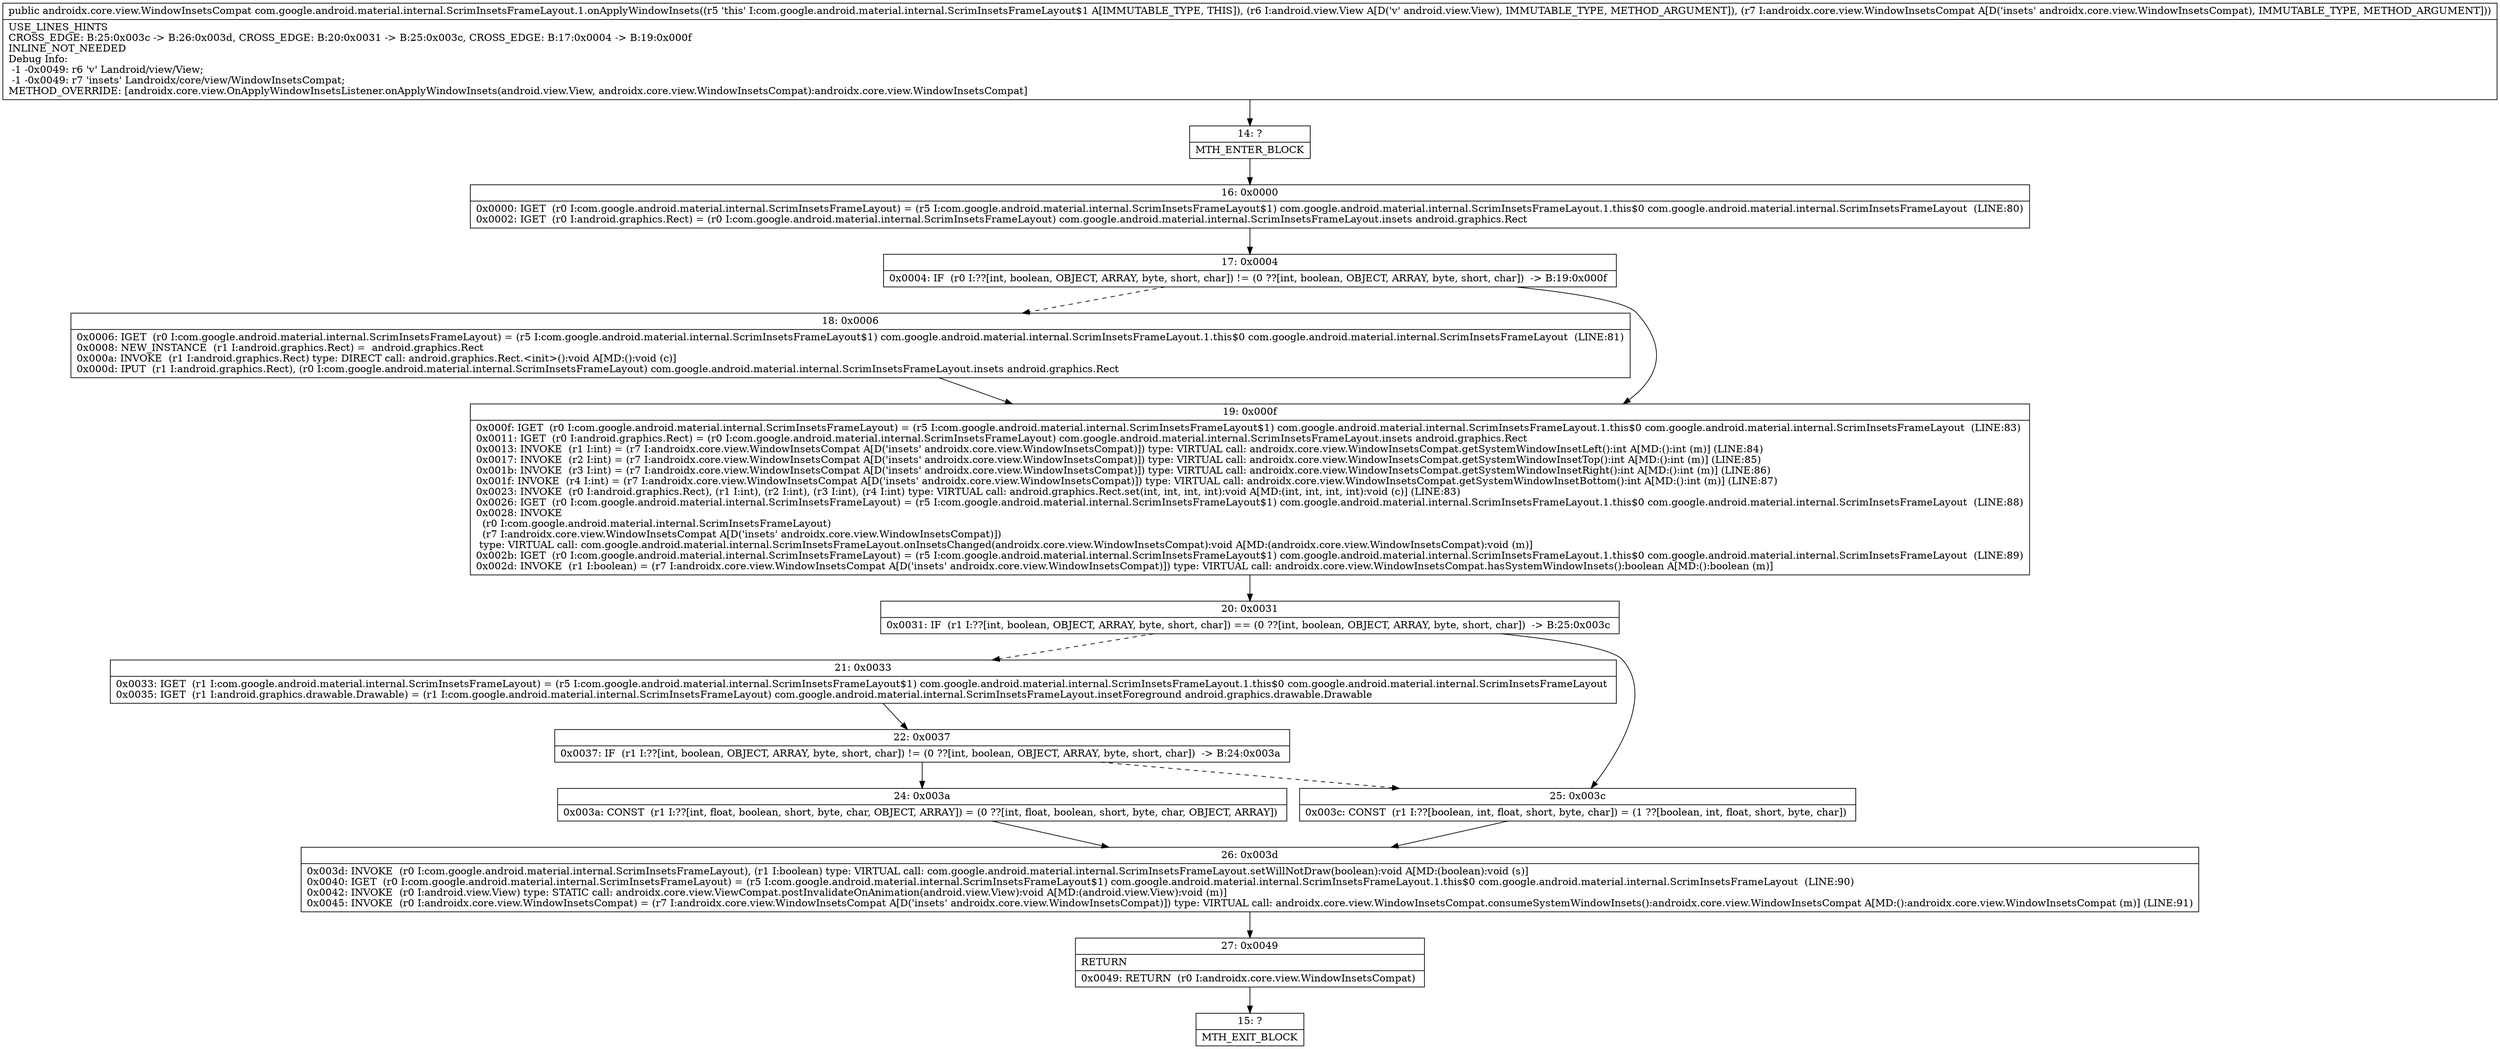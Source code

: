 digraph "CFG forcom.google.android.material.internal.ScrimInsetsFrameLayout.1.onApplyWindowInsets(Landroid\/view\/View;Landroidx\/core\/view\/WindowInsetsCompat;)Landroidx\/core\/view\/WindowInsetsCompat;" {
Node_14 [shape=record,label="{14\:\ ?|MTH_ENTER_BLOCK\l}"];
Node_16 [shape=record,label="{16\:\ 0x0000|0x0000: IGET  (r0 I:com.google.android.material.internal.ScrimInsetsFrameLayout) = (r5 I:com.google.android.material.internal.ScrimInsetsFrameLayout$1) com.google.android.material.internal.ScrimInsetsFrameLayout.1.this$0 com.google.android.material.internal.ScrimInsetsFrameLayout  (LINE:80)\l0x0002: IGET  (r0 I:android.graphics.Rect) = (r0 I:com.google.android.material.internal.ScrimInsetsFrameLayout) com.google.android.material.internal.ScrimInsetsFrameLayout.insets android.graphics.Rect \l}"];
Node_17 [shape=record,label="{17\:\ 0x0004|0x0004: IF  (r0 I:??[int, boolean, OBJECT, ARRAY, byte, short, char]) != (0 ??[int, boolean, OBJECT, ARRAY, byte, short, char])  \-\> B:19:0x000f \l}"];
Node_18 [shape=record,label="{18\:\ 0x0006|0x0006: IGET  (r0 I:com.google.android.material.internal.ScrimInsetsFrameLayout) = (r5 I:com.google.android.material.internal.ScrimInsetsFrameLayout$1) com.google.android.material.internal.ScrimInsetsFrameLayout.1.this$0 com.google.android.material.internal.ScrimInsetsFrameLayout  (LINE:81)\l0x0008: NEW_INSTANCE  (r1 I:android.graphics.Rect) =  android.graphics.Rect \l0x000a: INVOKE  (r1 I:android.graphics.Rect) type: DIRECT call: android.graphics.Rect.\<init\>():void A[MD:():void (c)]\l0x000d: IPUT  (r1 I:android.graphics.Rect), (r0 I:com.google.android.material.internal.ScrimInsetsFrameLayout) com.google.android.material.internal.ScrimInsetsFrameLayout.insets android.graphics.Rect \l}"];
Node_19 [shape=record,label="{19\:\ 0x000f|0x000f: IGET  (r0 I:com.google.android.material.internal.ScrimInsetsFrameLayout) = (r5 I:com.google.android.material.internal.ScrimInsetsFrameLayout$1) com.google.android.material.internal.ScrimInsetsFrameLayout.1.this$0 com.google.android.material.internal.ScrimInsetsFrameLayout  (LINE:83)\l0x0011: IGET  (r0 I:android.graphics.Rect) = (r0 I:com.google.android.material.internal.ScrimInsetsFrameLayout) com.google.android.material.internal.ScrimInsetsFrameLayout.insets android.graphics.Rect \l0x0013: INVOKE  (r1 I:int) = (r7 I:androidx.core.view.WindowInsetsCompat A[D('insets' androidx.core.view.WindowInsetsCompat)]) type: VIRTUAL call: androidx.core.view.WindowInsetsCompat.getSystemWindowInsetLeft():int A[MD:():int (m)] (LINE:84)\l0x0017: INVOKE  (r2 I:int) = (r7 I:androidx.core.view.WindowInsetsCompat A[D('insets' androidx.core.view.WindowInsetsCompat)]) type: VIRTUAL call: androidx.core.view.WindowInsetsCompat.getSystemWindowInsetTop():int A[MD:():int (m)] (LINE:85)\l0x001b: INVOKE  (r3 I:int) = (r7 I:androidx.core.view.WindowInsetsCompat A[D('insets' androidx.core.view.WindowInsetsCompat)]) type: VIRTUAL call: androidx.core.view.WindowInsetsCompat.getSystemWindowInsetRight():int A[MD:():int (m)] (LINE:86)\l0x001f: INVOKE  (r4 I:int) = (r7 I:androidx.core.view.WindowInsetsCompat A[D('insets' androidx.core.view.WindowInsetsCompat)]) type: VIRTUAL call: androidx.core.view.WindowInsetsCompat.getSystemWindowInsetBottom():int A[MD:():int (m)] (LINE:87)\l0x0023: INVOKE  (r0 I:android.graphics.Rect), (r1 I:int), (r2 I:int), (r3 I:int), (r4 I:int) type: VIRTUAL call: android.graphics.Rect.set(int, int, int, int):void A[MD:(int, int, int, int):void (c)] (LINE:83)\l0x0026: IGET  (r0 I:com.google.android.material.internal.ScrimInsetsFrameLayout) = (r5 I:com.google.android.material.internal.ScrimInsetsFrameLayout$1) com.google.android.material.internal.ScrimInsetsFrameLayout.1.this$0 com.google.android.material.internal.ScrimInsetsFrameLayout  (LINE:88)\l0x0028: INVOKE  \l  (r0 I:com.google.android.material.internal.ScrimInsetsFrameLayout)\l  (r7 I:androidx.core.view.WindowInsetsCompat A[D('insets' androidx.core.view.WindowInsetsCompat)])\l type: VIRTUAL call: com.google.android.material.internal.ScrimInsetsFrameLayout.onInsetsChanged(androidx.core.view.WindowInsetsCompat):void A[MD:(androidx.core.view.WindowInsetsCompat):void (m)]\l0x002b: IGET  (r0 I:com.google.android.material.internal.ScrimInsetsFrameLayout) = (r5 I:com.google.android.material.internal.ScrimInsetsFrameLayout$1) com.google.android.material.internal.ScrimInsetsFrameLayout.1.this$0 com.google.android.material.internal.ScrimInsetsFrameLayout  (LINE:89)\l0x002d: INVOKE  (r1 I:boolean) = (r7 I:androidx.core.view.WindowInsetsCompat A[D('insets' androidx.core.view.WindowInsetsCompat)]) type: VIRTUAL call: androidx.core.view.WindowInsetsCompat.hasSystemWindowInsets():boolean A[MD:():boolean (m)]\l}"];
Node_20 [shape=record,label="{20\:\ 0x0031|0x0031: IF  (r1 I:??[int, boolean, OBJECT, ARRAY, byte, short, char]) == (0 ??[int, boolean, OBJECT, ARRAY, byte, short, char])  \-\> B:25:0x003c \l}"];
Node_21 [shape=record,label="{21\:\ 0x0033|0x0033: IGET  (r1 I:com.google.android.material.internal.ScrimInsetsFrameLayout) = (r5 I:com.google.android.material.internal.ScrimInsetsFrameLayout$1) com.google.android.material.internal.ScrimInsetsFrameLayout.1.this$0 com.google.android.material.internal.ScrimInsetsFrameLayout \l0x0035: IGET  (r1 I:android.graphics.drawable.Drawable) = (r1 I:com.google.android.material.internal.ScrimInsetsFrameLayout) com.google.android.material.internal.ScrimInsetsFrameLayout.insetForeground android.graphics.drawable.Drawable \l}"];
Node_22 [shape=record,label="{22\:\ 0x0037|0x0037: IF  (r1 I:??[int, boolean, OBJECT, ARRAY, byte, short, char]) != (0 ??[int, boolean, OBJECT, ARRAY, byte, short, char])  \-\> B:24:0x003a \l}"];
Node_24 [shape=record,label="{24\:\ 0x003a|0x003a: CONST  (r1 I:??[int, float, boolean, short, byte, char, OBJECT, ARRAY]) = (0 ??[int, float, boolean, short, byte, char, OBJECT, ARRAY]) \l}"];
Node_26 [shape=record,label="{26\:\ 0x003d|0x003d: INVOKE  (r0 I:com.google.android.material.internal.ScrimInsetsFrameLayout), (r1 I:boolean) type: VIRTUAL call: com.google.android.material.internal.ScrimInsetsFrameLayout.setWillNotDraw(boolean):void A[MD:(boolean):void (s)]\l0x0040: IGET  (r0 I:com.google.android.material.internal.ScrimInsetsFrameLayout) = (r5 I:com.google.android.material.internal.ScrimInsetsFrameLayout$1) com.google.android.material.internal.ScrimInsetsFrameLayout.1.this$0 com.google.android.material.internal.ScrimInsetsFrameLayout  (LINE:90)\l0x0042: INVOKE  (r0 I:android.view.View) type: STATIC call: androidx.core.view.ViewCompat.postInvalidateOnAnimation(android.view.View):void A[MD:(android.view.View):void (m)]\l0x0045: INVOKE  (r0 I:androidx.core.view.WindowInsetsCompat) = (r7 I:androidx.core.view.WindowInsetsCompat A[D('insets' androidx.core.view.WindowInsetsCompat)]) type: VIRTUAL call: androidx.core.view.WindowInsetsCompat.consumeSystemWindowInsets():androidx.core.view.WindowInsetsCompat A[MD:():androidx.core.view.WindowInsetsCompat (m)] (LINE:91)\l}"];
Node_27 [shape=record,label="{27\:\ 0x0049|RETURN\l|0x0049: RETURN  (r0 I:androidx.core.view.WindowInsetsCompat) \l}"];
Node_15 [shape=record,label="{15\:\ ?|MTH_EXIT_BLOCK\l}"];
Node_25 [shape=record,label="{25\:\ 0x003c|0x003c: CONST  (r1 I:??[boolean, int, float, short, byte, char]) = (1 ??[boolean, int, float, short, byte, char]) \l}"];
MethodNode[shape=record,label="{public androidx.core.view.WindowInsetsCompat com.google.android.material.internal.ScrimInsetsFrameLayout.1.onApplyWindowInsets((r5 'this' I:com.google.android.material.internal.ScrimInsetsFrameLayout$1 A[IMMUTABLE_TYPE, THIS]), (r6 I:android.view.View A[D('v' android.view.View), IMMUTABLE_TYPE, METHOD_ARGUMENT]), (r7 I:androidx.core.view.WindowInsetsCompat A[D('insets' androidx.core.view.WindowInsetsCompat), IMMUTABLE_TYPE, METHOD_ARGUMENT]))  | USE_LINES_HINTS\lCROSS_EDGE: B:25:0x003c \-\> B:26:0x003d, CROSS_EDGE: B:20:0x0031 \-\> B:25:0x003c, CROSS_EDGE: B:17:0x0004 \-\> B:19:0x000f\lINLINE_NOT_NEEDED\lDebug Info:\l  \-1 \-0x0049: r6 'v' Landroid\/view\/View;\l  \-1 \-0x0049: r7 'insets' Landroidx\/core\/view\/WindowInsetsCompat;\lMETHOD_OVERRIDE: [androidx.core.view.OnApplyWindowInsetsListener.onApplyWindowInsets(android.view.View, androidx.core.view.WindowInsetsCompat):androidx.core.view.WindowInsetsCompat]\l}"];
MethodNode -> Node_14;Node_14 -> Node_16;
Node_16 -> Node_17;
Node_17 -> Node_18[style=dashed];
Node_17 -> Node_19;
Node_18 -> Node_19;
Node_19 -> Node_20;
Node_20 -> Node_21[style=dashed];
Node_20 -> Node_25;
Node_21 -> Node_22;
Node_22 -> Node_24;
Node_22 -> Node_25[style=dashed];
Node_24 -> Node_26;
Node_26 -> Node_27;
Node_27 -> Node_15;
Node_25 -> Node_26;
}

